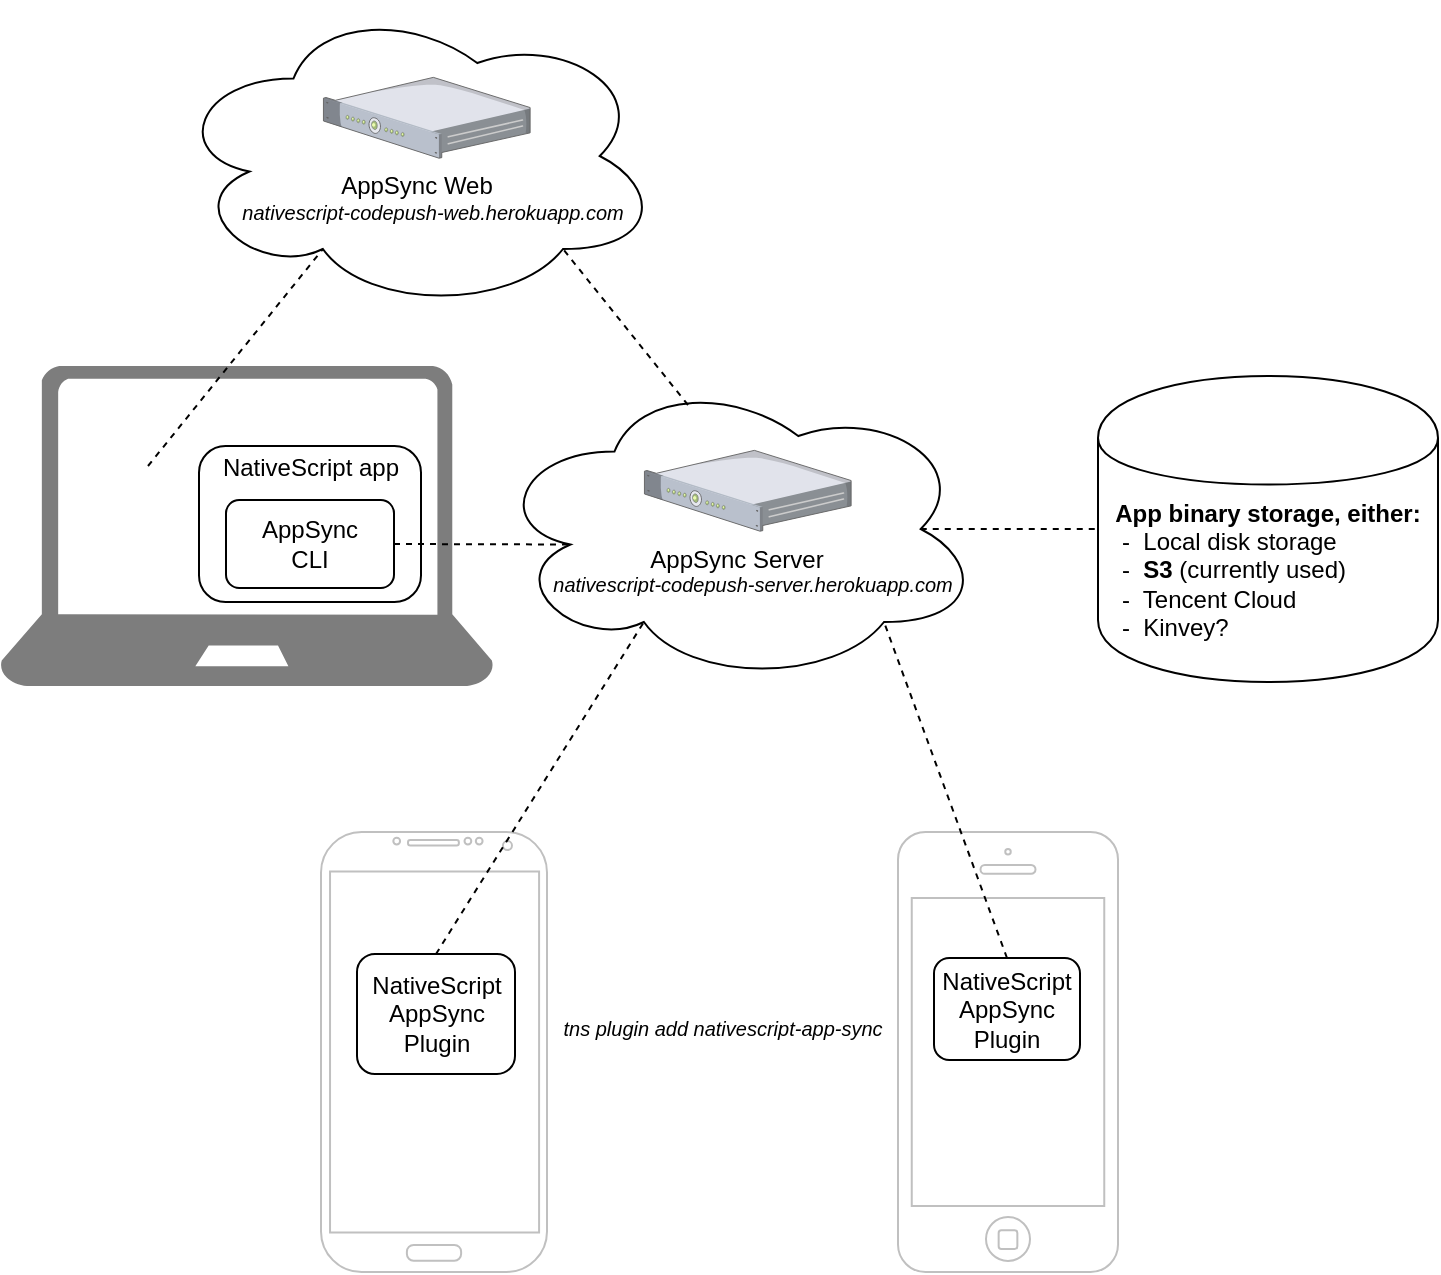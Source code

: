 <mxfile version="10.7.7" type="device"><diagram id="otZNasUeViuRxrtyvF84" name="Page-1"><mxGraphModel dx="753" dy="743" grid="1" gridSize="10" guides="1" tooltips="1" connect="1" arrows="1" fold="1" page="1" pageScale="1" pageWidth="827" pageHeight="1169" math="0" shadow="0"><root><mxCell id="0"/><mxCell id="1" parent="0"/><mxCell id="-_XUZwJLA2y3dUfSNT8p-14" value="" style="group" parent="1" vertex="1" connectable="0"><mxGeometry x="276" y="381" width="282" height="155" as="geometry"/></mxCell><mxCell id="-_XUZwJLA2y3dUfSNT8p-10" value="&lt;br&gt;&lt;br&gt;AppSync&amp;nbsp;Server&lt;br&gt;" style="ellipse;shape=cloud;whiteSpace=wrap;html=1;" parent="-_XUZwJLA2y3dUfSNT8p-14" vertex="1"><mxGeometry width="245.0" height="155.0" as="geometry"/></mxCell><mxCell id="-_XUZwJLA2y3dUfSNT8p-13" value="" style="verticalLabelPosition=bottom;aspect=fixed;html=1;verticalAlign=top;strokeColor=none;align=center;outlineConnect=0;shape=mxgraph.citrix.1u_2u_server;" parent="-_XUZwJLA2y3dUfSNT8p-14" vertex="1"><mxGeometry x="76.222" y="38.183" width="103.333" height="40.403" as="geometry"/></mxCell><UserObject label="nativescript-codepush-server.herokuapp.com" id="-_XUZwJLA2y3dUfSNT8p-49"><mxCell style="text;html=1;fontSize=10;align=center;fontStyle=2" parent="-_XUZwJLA2y3dUfSNT8p-14" vertex="1"><mxGeometry x="-20" y="93" width="300" height="30" as="geometry"/></mxCell></UserObject><mxCell id="-_XUZwJLA2y3dUfSNT8p-19" value="&lt;div style=&quot;text-align: left&quot;&gt;&lt;span&gt;&lt;b&gt;App binary storage, either:&lt;/b&gt;&lt;/span&gt;&lt;/div&gt;&lt;div style=&quot;text-align: left&quot;&gt;&amp;nbsp;-&amp;nbsp; Local disk storage&lt;br&gt;&amp;nbsp;-&amp;nbsp; &lt;b&gt;S3&lt;/b&gt; (currently used)&lt;br&gt;&amp;nbsp;-&amp;nbsp; Tencent Cloud&lt;br&gt;&amp;nbsp;-&amp;nbsp; Kinvey?&lt;br&gt;&lt;/div&gt;" style="shape=cylinder;whiteSpace=wrap;html=1;boundedLbl=1;backgroundOutline=1;" parent="1" vertex="1"><mxGeometry x="579" y="382" width="170" height="153" as="geometry"/></mxCell><mxCell id="-_XUZwJLA2y3dUfSNT8p-26" value="" style="endArrow=none;dashed=1;html=1;exitX=0.875;exitY=0.5;exitDx=0;exitDy=0;exitPerimeter=0;entryX=0;entryY=0.5;entryDx=0;entryDy=0;" parent="1" source="-_XUZwJLA2y3dUfSNT8p-10" target="-_XUZwJLA2y3dUfSNT8p-19" edge="1"><mxGeometry width="50" height="50" relative="1" as="geometry"><mxPoint x="560" y="380" as="sourcePoint"/><mxPoint x="610" y="330" as="targetPoint"/></mxGeometry></mxCell><mxCell id="-_XUZwJLA2y3dUfSNT8p-29" value="" style="group" parent="1" vertex="1" connectable="0"><mxGeometry x="30" y="377" width="310" height="160" as="geometry"/></mxCell><mxCell id="-_XUZwJLA2y3dUfSNT8p-7" value="" style="group" parent="-_XUZwJLA2y3dUfSNT8p-29" vertex="1" connectable="0"><mxGeometry width="246.808" height="160.0" as="geometry"/></mxCell><mxCell id="-_XUZwJLA2y3dUfSNT8p-5" value="" style="pointerEvents=1;shadow=0;dashed=0;html=1;strokeColor=none;labelPosition=center;verticalLabelPosition=bottom;verticalAlign=top;align=center;shape=mxgraph.azure.laptop;fillColor=#7D7D7D;" parent="-_XUZwJLA2y3dUfSNT8p-7" vertex="1"><mxGeometry width="246.808" height="160.0" as="geometry"/></mxCell><mxCell id="-_XUZwJLA2y3dUfSNT8p-30" value="NativeScript app&lt;br&gt;&lt;br&gt;&lt;br&gt;&lt;br&gt;&lt;br&gt;" style="rounded=1;whiteSpace=wrap;html=1;arcSize=17;" parent="-_XUZwJLA2y3dUfSNT8p-7" vertex="1"><mxGeometry x="99.5" y="40" width="111" height="78" as="geometry"/></mxCell><mxCell id="-_XUZwJLA2y3dUfSNT8p-28" value="AppSync&lt;br&gt;CLI&lt;br&gt;" style="rounded=1;whiteSpace=wrap;html=1;" parent="-_XUZwJLA2y3dUfSNT8p-7" vertex="1"><mxGeometry x="113" y="67" width="84" height="44" as="geometry"/></mxCell><mxCell id="-_XUZwJLA2y3dUfSNT8p-47" value="" style="shape=image;html=1;verticalAlign=top;verticalLabelPosition=bottom;labelBackgroundColor=#ffffff;imageAspect=0;aspect=fixed;image=https://cdn1.iconfinder.com/data/icons/smallicons-logotypes/32/chrome-128.png" parent="-_XUZwJLA2y3dUfSNT8p-7" vertex="1"><mxGeometry x="38" y="50" width="48" height="48" as="geometry"/></mxCell><mxCell id="-_XUZwJLA2y3dUfSNT8p-27" value="" style="endArrow=none;dashed=1;html=1;entryX=0.16;entryY=0.55;entryDx=0;entryDy=0;entryPerimeter=0;exitX=1;exitY=0.5;exitDx=0;exitDy=0;" parent="1" source="-_XUZwJLA2y3dUfSNT8p-28" target="-_XUZwJLA2y3dUfSNT8p-10" edge="1"><mxGeometry width="50" height="50" relative="1" as="geometry"><mxPoint x="405" y="370" as="sourcePoint"/><mxPoint x="450" y="610" as="targetPoint"/></mxGeometry></mxCell><mxCell id="-_XUZwJLA2y3dUfSNT8p-33" value="" style="group" parent="1" vertex="1" connectable="0"><mxGeometry x="479" y="610" width="110" height="220" as="geometry"/></mxCell><mxCell id="-_XUZwJLA2y3dUfSNT8p-1" value="" style="html=1;verticalLabelPosition=bottom;labelBackgroundColor=#ffffff;verticalAlign=top;shadow=0;dashed=0;strokeWidth=1;shape=mxgraph.ios7.misc.iphone;fillColor=#ffffff;strokeColor=#c0c0c0;" parent="-_XUZwJLA2y3dUfSNT8p-33" vertex="1"><mxGeometry width="110" height="220" as="geometry"/></mxCell><mxCell id="-_XUZwJLA2y3dUfSNT8p-3" value="NativeScript&lt;br&gt;AppSync&lt;br&gt;Plugin&lt;br&gt;" style="rounded=1;whiteSpace=wrap;html=1;" parent="-_XUZwJLA2y3dUfSNT8p-33" vertex="1"><mxGeometry x="18" y="63" width="73" height="51" as="geometry"/></mxCell><mxCell id="-_XUZwJLA2y3dUfSNT8p-34" value="" style="group" parent="1" vertex="1" connectable="0"><mxGeometry x="190.5" y="570" width="133" height="260" as="geometry"/></mxCell><mxCell id="-_XUZwJLA2y3dUfSNT8p-2" value="" style="verticalLabelPosition=bottom;verticalAlign=top;html=1;shadow=0;dashed=0;strokeWidth=1;shape=mxgraph.android.phone2;fillColor=#ffffff;strokeColor=#c0c0c0;" parent="-_XUZwJLA2y3dUfSNT8p-34" vertex="1"><mxGeometry y="40" width="113" height="220" as="geometry"/></mxCell><mxCell id="-_XUZwJLA2y3dUfSNT8p-4" value="NativeScript&lt;br&gt;AppSync&lt;br&gt;Plugin&lt;br&gt;" style="rounded=1;whiteSpace=wrap;html=1;" parent="-_XUZwJLA2y3dUfSNT8p-34" vertex="1"><mxGeometry x="18" y="101" width="79" height="60" as="geometry"/></mxCell><mxCell id="-_XUZwJLA2y3dUfSNT8p-24" value="" style="endArrow=none;dashed=1;html=1;exitX=0.5;exitY=0;exitDx=0;exitDy=0;entryX=0.8;entryY=0.8;entryDx=0;entryDy=0;entryPerimeter=0;" parent="1" source="-_XUZwJLA2y3dUfSNT8p-3" target="-_XUZwJLA2y3dUfSNT8p-10" edge="1"><mxGeometry width="50" height="50" relative="1" as="geometry"><mxPoint x="220" y="380" as="sourcePoint"/><mxPoint x="270" y="330" as="targetPoint"/></mxGeometry></mxCell><mxCell id="-_XUZwJLA2y3dUfSNT8p-25" value="" style="endArrow=none;dashed=1;html=1;exitX=0.5;exitY=0;exitDx=0;exitDy=0;entryX=0.31;entryY=0.8;entryDx=0;entryDy=0;entryPerimeter=0;" parent="1" source="-_XUZwJLA2y3dUfSNT8p-4" target="-_XUZwJLA2y3dUfSNT8p-10" edge="1"><mxGeometry width="50" height="50" relative="1" as="geometry"><mxPoint x="210" y="610" as="sourcePoint"/><mxPoint x="260" y="560" as="targetPoint"/></mxGeometry></mxCell><mxCell id="-_XUZwJLA2y3dUfSNT8p-39" value="" style="group" parent="1" vertex="1" connectable="0"><mxGeometry x="115.5" y="194.5" width="292.5" height="155" as="geometry"/></mxCell><mxCell id="-_XUZwJLA2y3dUfSNT8p-40" value="&lt;br&gt;&lt;br&gt;AppSync Web&lt;br&gt;" style="ellipse;shape=cloud;whiteSpace=wrap;html=1;" parent="-_XUZwJLA2y3dUfSNT8p-39" vertex="1"><mxGeometry width="245.0" height="155.0" as="geometry"/></mxCell><mxCell id="-_XUZwJLA2y3dUfSNT8p-41" value="" style="verticalLabelPosition=bottom;aspect=fixed;html=1;verticalAlign=top;strokeColor=none;align=center;outlineConnect=0;shape=mxgraph.citrix.1u_2u_server;" parent="-_XUZwJLA2y3dUfSNT8p-39" vertex="1"><mxGeometry x="76.222" y="38.183" width="103.333" height="40.403" as="geometry"/></mxCell><UserObject label="nativescript-codepush-web.herokuapp.com" id="-_XUZwJLA2y3dUfSNT8p-50"><mxCell style="text;html=1;align=center;fontStyle=2;fontSize=10;" parent="-_XUZwJLA2y3dUfSNT8p-39" vertex="1"><mxGeometry x="-29.5" y="93.5" width="320" height="30" as="geometry"/></mxCell></UserObject><mxCell id="-_XUZwJLA2y3dUfSNT8p-42" value="" style="endArrow=none;dashed=1;html=1;exitX=0.4;exitY=0.1;exitDx=0;exitDy=0;exitPerimeter=0;entryX=0.8;entryY=0.8;entryDx=0;entryDy=0;entryPerimeter=0;" parent="1" source="-_XUZwJLA2y3dUfSNT8p-10" target="-_XUZwJLA2y3dUfSNT8p-40" edge="1"><mxGeometry width="50" height="50" relative="1" as="geometry"><mxPoint x="413" y="340" as="sourcePoint"/><mxPoint x="463" y="290" as="targetPoint"/></mxGeometry></mxCell><mxCell id="-_XUZwJLA2y3dUfSNT8p-48" value="" style="endArrow=none;dashed=1;html=1;exitX=0.75;exitY=0;exitDx=0;exitDy=0;entryX=0.31;entryY=0.8;entryDx=0;entryDy=0;entryPerimeter=0;" parent="1" source="-_XUZwJLA2y3dUfSNT8p-47" target="-_XUZwJLA2y3dUfSNT8p-40" edge="1"><mxGeometry width="50" height="50" relative="1" as="geometry"><mxPoint x="50" y="340" as="sourcePoint"/><mxPoint x="100" y="290" as="targetPoint"/></mxGeometry></mxCell><UserObject label="&lt;div style=&quot;text-align: center&quot;&gt;&lt;span style=&quot;font-size: 10px&quot;&gt;&lt;i&gt;tns plugin add nativescript-app-sync&lt;/i&gt;&lt;/span&gt;&lt;/div&gt;" id="-_XUZwJLA2y3dUfSNT8p-51"><mxCell style="text;html=1;align=center;" parent="1" vertex="1"><mxGeometry x="284.5" y="694" width="212" height="30" as="geometry"/></mxCell></UserObject></root></mxGraphModel></diagram></mxfile>